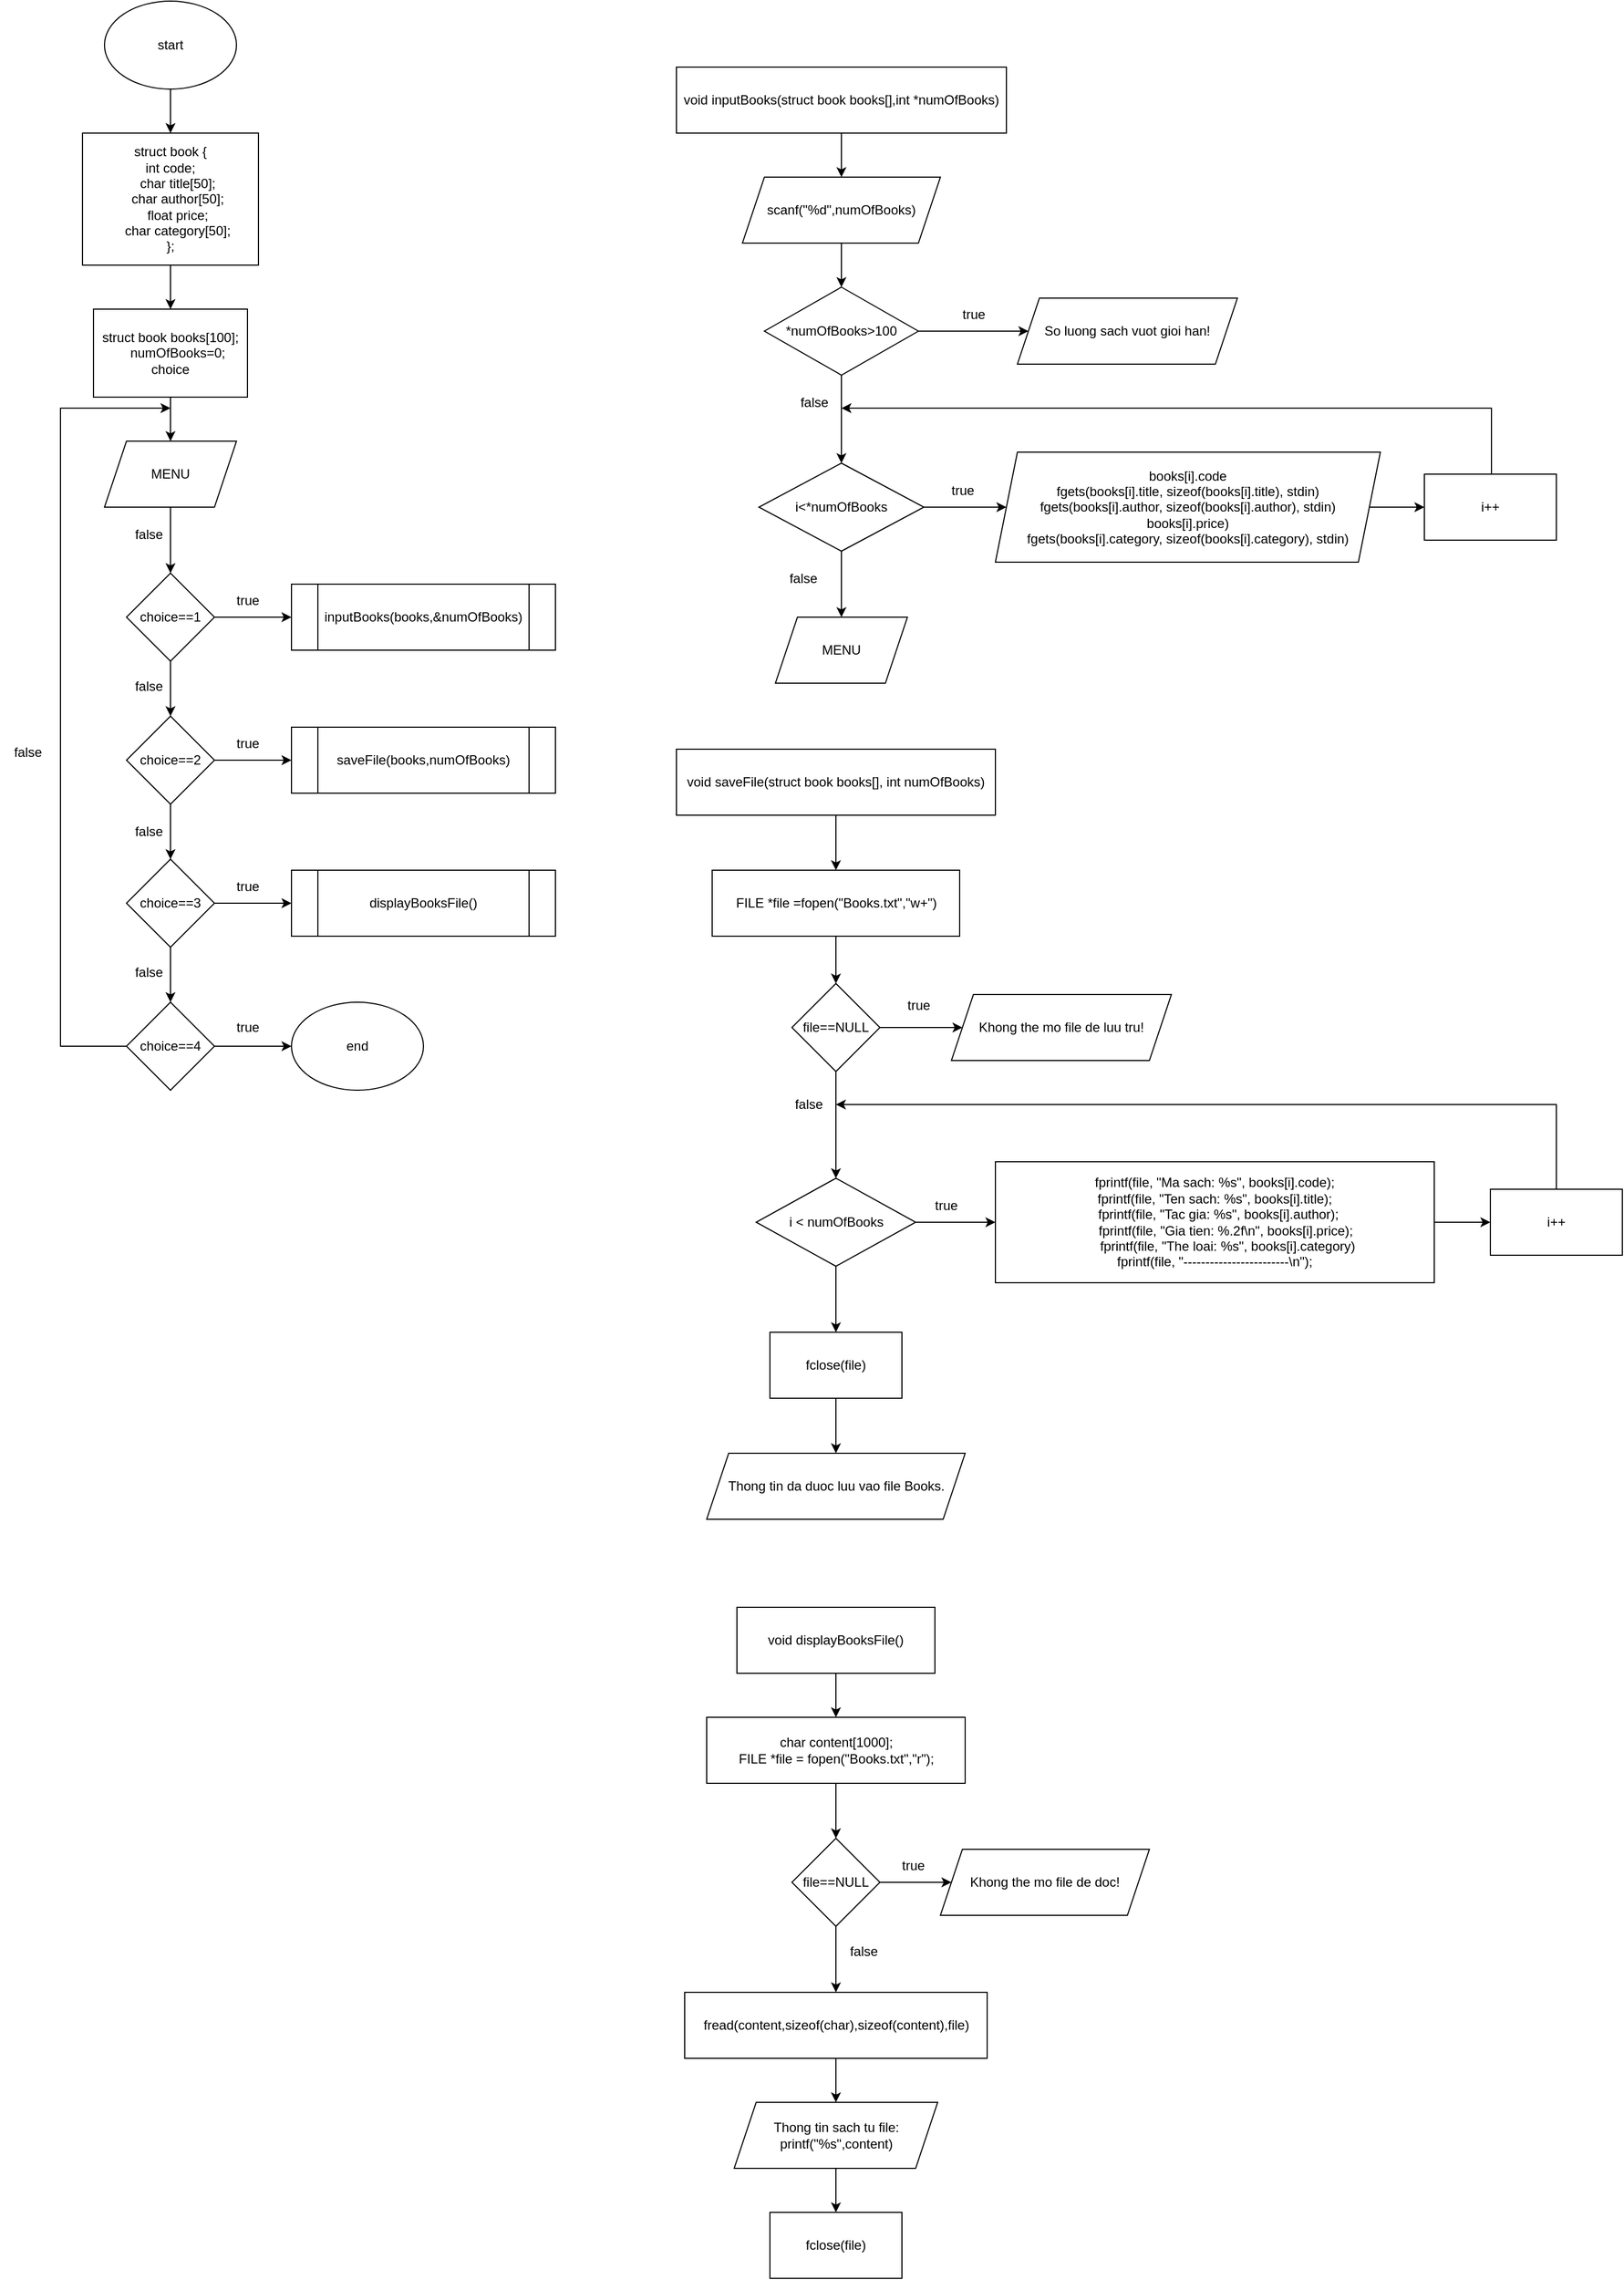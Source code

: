 <mxfile version="22.1.5" type="device">
  <diagram id="C5RBs43oDa-KdzZeNtuy" name="Page-1">
    <mxGraphModel dx="933" dy="398" grid="1" gridSize="10" guides="1" tooltips="1" connect="1" arrows="1" fold="1" page="1" pageScale="1" pageWidth="827" pageHeight="1169" math="0" shadow="0">
      <root>
        <mxCell id="WIyWlLk6GJQsqaUBKTNV-0" />
        <mxCell id="WIyWlLk6GJQsqaUBKTNV-1" parent="WIyWlLk6GJQsqaUBKTNV-0" />
        <mxCell id="Fk6wbNM34HIAYSVCCVMZ-2" value="" style="edgeStyle=orthogonalEdgeStyle;rounded=0;orthogonalLoop=1;jettySize=auto;html=1;" edge="1" parent="WIyWlLk6GJQsqaUBKTNV-1" source="Fk6wbNM34HIAYSVCCVMZ-0" target="Fk6wbNM34HIAYSVCCVMZ-1">
          <mxGeometry relative="1" as="geometry" />
        </mxCell>
        <mxCell id="Fk6wbNM34HIAYSVCCVMZ-0" value="start" style="ellipse;whiteSpace=wrap;html=1;" vertex="1" parent="WIyWlLk6GJQsqaUBKTNV-1">
          <mxGeometry x="320" y="40" width="120" height="80" as="geometry" />
        </mxCell>
        <mxCell id="Fk6wbNM34HIAYSVCCVMZ-4" value="" style="edgeStyle=orthogonalEdgeStyle;rounded=0;orthogonalLoop=1;jettySize=auto;html=1;" edge="1" parent="WIyWlLk6GJQsqaUBKTNV-1" source="Fk6wbNM34HIAYSVCCVMZ-1" target="Fk6wbNM34HIAYSVCCVMZ-3">
          <mxGeometry relative="1" as="geometry" />
        </mxCell>
        <mxCell id="Fk6wbNM34HIAYSVCCVMZ-1" value="&lt;div&gt;struct book {&lt;/div&gt;&lt;div&gt;int code;&lt;span style=&quot;&quot;&gt;&lt;/span&gt;&lt;/div&gt;&lt;div&gt;&lt;span style=&quot;&quot;&gt;&lt;span style=&quot;&quot;&gt;&lt;span style=&quot;white-space: pre;&quot;&gt;&amp;nbsp;&amp;nbsp;&amp;nbsp;&amp;nbsp;&lt;/span&gt;&lt;/span&gt;char title[50];&lt;/span&gt;&lt;/div&gt;&lt;div&gt;&lt;span style=&quot;&quot;&gt;&lt;span style=&quot;&quot;&gt;&lt;span style=&quot;white-space: pre;&quot;&gt;&amp;nbsp;&amp;nbsp;&amp;nbsp;&amp;nbsp;&lt;/span&gt;&lt;/span&gt;char author[50];&lt;/span&gt;&lt;/div&gt;&lt;div&gt;&lt;span style=&quot;&quot;&gt;&lt;span style=&quot;&quot;&gt;&lt;span style=&quot;white-space: pre;&quot;&gt;&amp;nbsp;&amp;nbsp;&amp;nbsp;&amp;nbsp;&lt;/span&gt;&lt;/span&gt;float price;&lt;/span&gt;&lt;/div&gt;&lt;div&gt;&lt;span style=&quot;&quot;&gt;&lt;span style=&quot;&quot;&gt;&lt;span style=&quot;white-space: pre;&quot;&gt;&amp;nbsp;&amp;nbsp;&amp;nbsp;&amp;nbsp;&lt;/span&gt;&lt;/span&gt;char category[50];&lt;/span&gt;&lt;/div&gt;&lt;div&gt;};&lt;/div&gt;" style="rounded=0;whiteSpace=wrap;html=1;" vertex="1" parent="WIyWlLk6GJQsqaUBKTNV-1">
          <mxGeometry x="300" y="160" width="160" height="120" as="geometry" />
        </mxCell>
        <mxCell id="Fk6wbNM34HIAYSVCCVMZ-6" value="" style="edgeStyle=orthogonalEdgeStyle;rounded=0;orthogonalLoop=1;jettySize=auto;html=1;" edge="1" parent="WIyWlLk6GJQsqaUBKTNV-1" source="Fk6wbNM34HIAYSVCCVMZ-3" target="Fk6wbNM34HIAYSVCCVMZ-5">
          <mxGeometry relative="1" as="geometry" />
        </mxCell>
        <mxCell id="Fk6wbNM34HIAYSVCCVMZ-3" value="struct book books[100];&lt;br&gt;&amp;nbsp; &amp;nbsp; numOfBooks=0;&lt;br&gt;choice" style="rounded=0;whiteSpace=wrap;html=1;" vertex="1" parent="WIyWlLk6GJQsqaUBKTNV-1">
          <mxGeometry x="310" y="320" width="140" height="80" as="geometry" />
        </mxCell>
        <mxCell id="Fk6wbNM34HIAYSVCCVMZ-8" value="" style="edgeStyle=orthogonalEdgeStyle;rounded=0;orthogonalLoop=1;jettySize=auto;html=1;" edge="1" parent="WIyWlLk6GJQsqaUBKTNV-1" source="Fk6wbNM34HIAYSVCCVMZ-5" target="Fk6wbNM34HIAYSVCCVMZ-7">
          <mxGeometry relative="1" as="geometry" />
        </mxCell>
        <mxCell id="Fk6wbNM34HIAYSVCCVMZ-5" value="MENU" style="shape=parallelogram;perimeter=parallelogramPerimeter;whiteSpace=wrap;html=1;fixedSize=1;" vertex="1" parent="WIyWlLk6GJQsqaUBKTNV-1">
          <mxGeometry x="320" y="440" width="120" height="60" as="geometry" />
        </mxCell>
        <mxCell id="Fk6wbNM34HIAYSVCCVMZ-10" value="" style="edgeStyle=orthogonalEdgeStyle;rounded=0;orthogonalLoop=1;jettySize=auto;html=1;" edge="1" parent="WIyWlLk6GJQsqaUBKTNV-1" source="Fk6wbNM34HIAYSVCCVMZ-7" target="Fk6wbNM34HIAYSVCCVMZ-9">
          <mxGeometry relative="1" as="geometry" />
        </mxCell>
        <mxCell id="Fk6wbNM34HIAYSVCCVMZ-13" value="" style="edgeStyle=orthogonalEdgeStyle;rounded=0;orthogonalLoop=1;jettySize=auto;html=1;" edge="1" parent="WIyWlLk6GJQsqaUBKTNV-1" source="Fk6wbNM34HIAYSVCCVMZ-7" target="Fk6wbNM34HIAYSVCCVMZ-12">
          <mxGeometry relative="1" as="geometry" />
        </mxCell>
        <mxCell id="Fk6wbNM34HIAYSVCCVMZ-7" value="choice==1" style="rhombus;whiteSpace=wrap;html=1;" vertex="1" parent="WIyWlLk6GJQsqaUBKTNV-1">
          <mxGeometry x="340" y="560" width="80" height="80" as="geometry" />
        </mxCell>
        <mxCell id="Fk6wbNM34HIAYSVCCVMZ-9" value="inputBooks(books,&amp;amp;numOfBooks)" style="shape=process;whiteSpace=wrap;html=1;backgroundOutline=1;" vertex="1" parent="WIyWlLk6GJQsqaUBKTNV-1">
          <mxGeometry x="490" y="570" width="240" height="60" as="geometry" />
        </mxCell>
        <mxCell id="Fk6wbNM34HIAYSVCCVMZ-11" value="true" style="text;html=1;align=center;verticalAlign=middle;resizable=0;points=[];autosize=1;strokeColor=none;fillColor=none;" vertex="1" parent="WIyWlLk6GJQsqaUBKTNV-1">
          <mxGeometry x="430" y="570" width="40" height="30" as="geometry" />
        </mxCell>
        <mxCell id="Fk6wbNM34HIAYSVCCVMZ-15" value="" style="edgeStyle=orthogonalEdgeStyle;rounded=0;orthogonalLoop=1;jettySize=auto;html=1;" edge="1" parent="WIyWlLk6GJQsqaUBKTNV-1" source="Fk6wbNM34HIAYSVCCVMZ-12" target="Fk6wbNM34HIAYSVCCVMZ-14">
          <mxGeometry relative="1" as="geometry" />
        </mxCell>
        <mxCell id="Fk6wbNM34HIAYSVCCVMZ-18" value="" style="edgeStyle=orthogonalEdgeStyle;rounded=0;orthogonalLoop=1;jettySize=auto;html=1;" edge="1" parent="WIyWlLk6GJQsqaUBKTNV-1" source="Fk6wbNM34HIAYSVCCVMZ-12" target="Fk6wbNM34HIAYSVCCVMZ-17">
          <mxGeometry relative="1" as="geometry" />
        </mxCell>
        <mxCell id="Fk6wbNM34HIAYSVCCVMZ-12" value="choice==2" style="rhombus;whiteSpace=wrap;html=1;" vertex="1" parent="WIyWlLk6GJQsqaUBKTNV-1">
          <mxGeometry x="340" y="690" width="80" height="80" as="geometry" />
        </mxCell>
        <mxCell id="Fk6wbNM34HIAYSVCCVMZ-14" value="saveFile(books,numOfBooks)" style="shape=process;whiteSpace=wrap;html=1;backgroundOutline=1;" vertex="1" parent="WIyWlLk6GJQsqaUBKTNV-1">
          <mxGeometry x="490" y="700" width="240" height="60" as="geometry" />
        </mxCell>
        <mxCell id="Fk6wbNM34HIAYSVCCVMZ-16" value="true" style="text;html=1;align=center;verticalAlign=middle;resizable=0;points=[];autosize=1;strokeColor=none;fillColor=none;" vertex="1" parent="WIyWlLk6GJQsqaUBKTNV-1">
          <mxGeometry x="430" y="700" width="40" height="30" as="geometry" />
        </mxCell>
        <mxCell id="Fk6wbNM34HIAYSVCCVMZ-20" value="" style="edgeStyle=orthogonalEdgeStyle;rounded=0;orthogonalLoop=1;jettySize=auto;html=1;" edge="1" parent="WIyWlLk6GJQsqaUBKTNV-1" source="Fk6wbNM34HIAYSVCCVMZ-17" target="Fk6wbNM34HIAYSVCCVMZ-19">
          <mxGeometry relative="1" as="geometry" />
        </mxCell>
        <mxCell id="Fk6wbNM34HIAYSVCCVMZ-23" value="" style="edgeStyle=orthogonalEdgeStyle;rounded=0;orthogonalLoop=1;jettySize=auto;html=1;" edge="1" parent="WIyWlLk6GJQsqaUBKTNV-1" source="Fk6wbNM34HIAYSVCCVMZ-17" target="Fk6wbNM34HIAYSVCCVMZ-22">
          <mxGeometry relative="1" as="geometry" />
        </mxCell>
        <mxCell id="Fk6wbNM34HIAYSVCCVMZ-17" value="choice==3" style="rhombus;whiteSpace=wrap;html=1;" vertex="1" parent="WIyWlLk6GJQsqaUBKTNV-1">
          <mxGeometry x="340" y="820" width="80" height="80" as="geometry" />
        </mxCell>
        <mxCell id="Fk6wbNM34HIAYSVCCVMZ-19" value="displayBooksFile()" style="shape=process;whiteSpace=wrap;html=1;backgroundOutline=1;" vertex="1" parent="WIyWlLk6GJQsqaUBKTNV-1">
          <mxGeometry x="490" y="830" width="240" height="60" as="geometry" />
        </mxCell>
        <mxCell id="Fk6wbNM34HIAYSVCCVMZ-21" value="true" style="text;html=1;align=center;verticalAlign=middle;resizable=0;points=[];autosize=1;strokeColor=none;fillColor=none;" vertex="1" parent="WIyWlLk6GJQsqaUBKTNV-1">
          <mxGeometry x="430" y="830" width="40" height="30" as="geometry" />
        </mxCell>
        <mxCell id="Fk6wbNM34HIAYSVCCVMZ-25" value="" style="edgeStyle=orthogonalEdgeStyle;rounded=0;orthogonalLoop=1;jettySize=auto;html=1;" edge="1" parent="WIyWlLk6GJQsqaUBKTNV-1" source="Fk6wbNM34HIAYSVCCVMZ-22" target="Fk6wbNM34HIAYSVCCVMZ-24">
          <mxGeometry relative="1" as="geometry" />
        </mxCell>
        <mxCell id="Fk6wbNM34HIAYSVCCVMZ-27" style="edgeStyle=orthogonalEdgeStyle;rounded=0;orthogonalLoop=1;jettySize=auto;html=1;" edge="1" parent="WIyWlLk6GJQsqaUBKTNV-1" source="Fk6wbNM34HIAYSVCCVMZ-22">
          <mxGeometry relative="1" as="geometry">
            <mxPoint x="380" y="410" as="targetPoint" />
            <Array as="points">
              <mxPoint x="280" y="990" />
            </Array>
          </mxGeometry>
        </mxCell>
        <mxCell id="Fk6wbNM34HIAYSVCCVMZ-22" value="choice==4" style="rhombus;whiteSpace=wrap;html=1;" vertex="1" parent="WIyWlLk6GJQsqaUBKTNV-1">
          <mxGeometry x="340" y="950" width="80" height="80" as="geometry" />
        </mxCell>
        <mxCell id="Fk6wbNM34HIAYSVCCVMZ-24" value="end" style="ellipse;whiteSpace=wrap;html=1;" vertex="1" parent="WIyWlLk6GJQsqaUBKTNV-1">
          <mxGeometry x="490" y="950" width="120" height="80" as="geometry" />
        </mxCell>
        <mxCell id="Fk6wbNM34HIAYSVCCVMZ-26" value="true" style="text;html=1;align=center;verticalAlign=middle;resizable=0;points=[];autosize=1;strokeColor=none;fillColor=none;" vertex="1" parent="WIyWlLk6GJQsqaUBKTNV-1">
          <mxGeometry x="430" y="958" width="40" height="30" as="geometry" />
        </mxCell>
        <mxCell id="Fk6wbNM34HIAYSVCCVMZ-28" value="false" style="text;html=1;align=center;verticalAlign=middle;resizable=0;points=[];autosize=1;strokeColor=none;fillColor=none;" vertex="1" parent="WIyWlLk6GJQsqaUBKTNV-1">
          <mxGeometry x="335" y="510" width="50" height="30" as="geometry" />
        </mxCell>
        <mxCell id="Fk6wbNM34HIAYSVCCVMZ-29" value="false" style="text;html=1;align=center;verticalAlign=middle;resizable=0;points=[];autosize=1;strokeColor=none;fillColor=none;" vertex="1" parent="WIyWlLk6GJQsqaUBKTNV-1">
          <mxGeometry x="335" y="648" width="50" height="30" as="geometry" />
        </mxCell>
        <mxCell id="Fk6wbNM34HIAYSVCCVMZ-30" value="false" style="text;html=1;align=center;verticalAlign=middle;resizable=0;points=[];autosize=1;strokeColor=none;fillColor=none;" vertex="1" parent="WIyWlLk6GJQsqaUBKTNV-1">
          <mxGeometry x="335" y="780" width="50" height="30" as="geometry" />
        </mxCell>
        <mxCell id="Fk6wbNM34HIAYSVCCVMZ-31" value="false" style="text;html=1;align=center;verticalAlign=middle;resizable=0;points=[];autosize=1;strokeColor=none;fillColor=none;" vertex="1" parent="WIyWlLk6GJQsqaUBKTNV-1">
          <mxGeometry x="335" y="908" width="50" height="30" as="geometry" />
        </mxCell>
        <mxCell id="Fk6wbNM34HIAYSVCCVMZ-32" value="false" style="text;html=1;align=center;verticalAlign=middle;resizable=0;points=[];autosize=1;strokeColor=none;fillColor=none;" vertex="1" parent="WIyWlLk6GJQsqaUBKTNV-1">
          <mxGeometry x="225" y="708" width="50" height="30" as="geometry" />
        </mxCell>
        <mxCell id="Fk6wbNM34HIAYSVCCVMZ-35" value="" style="edgeStyle=orthogonalEdgeStyle;rounded=0;orthogonalLoop=1;jettySize=auto;html=1;" edge="1" parent="WIyWlLk6GJQsqaUBKTNV-1" source="Fk6wbNM34HIAYSVCCVMZ-33" target="Fk6wbNM34HIAYSVCCVMZ-34">
          <mxGeometry relative="1" as="geometry" />
        </mxCell>
        <mxCell id="Fk6wbNM34HIAYSVCCVMZ-33" value="void inputBooks(struct book books[],int *numOfBooks)" style="rounded=0;whiteSpace=wrap;html=1;" vertex="1" parent="WIyWlLk6GJQsqaUBKTNV-1">
          <mxGeometry x="840" y="100" width="300" height="60" as="geometry" />
        </mxCell>
        <mxCell id="Fk6wbNM34HIAYSVCCVMZ-37" value="" style="edgeStyle=orthogonalEdgeStyle;rounded=0;orthogonalLoop=1;jettySize=auto;html=1;" edge="1" parent="WIyWlLk6GJQsqaUBKTNV-1" source="Fk6wbNM34HIAYSVCCVMZ-34" target="Fk6wbNM34HIAYSVCCVMZ-36">
          <mxGeometry relative="1" as="geometry" />
        </mxCell>
        <mxCell id="Fk6wbNM34HIAYSVCCVMZ-34" value="scanf(&quot;%d&quot;,numOfBooks)" style="shape=parallelogram;perimeter=parallelogramPerimeter;whiteSpace=wrap;html=1;fixedSize=1;" vertex="1" parent="WIyWlLk6GJQsqaUBKTNV-1">
          <mxGeometry x="900" y="200" width="180" height="60" as="geometry" />
        </mxCell>
        <mxCell id="Fk6wbNM34HIAYSVCCVMZ-39" value="" style="edgeStyle=orthogonalEdgeStyle;rounded=0;orthogonalLoop=1;jettySize=auto;html=1;" edge="1" parent="WIyWlLk6GJQsqaUBKTNV-1" source="Fk6wbNM34HIAYSVCCVMZ-36" target="Fk6wbNM34HIAYSVCCVMZ-38">
          <mxGeometry relative="1" as="geometry" />
        </mxCell>
        <mxCell id="Fk6wbNM34HIAYSVCCVMZ-42" value="" style="edgeStyle=orthogonalEdgeStyle;rounded=0;orthogonalLoop=1;jettySize=auto;html=1;" edge="1" parent="WIyWlLk6GJQsqaUBKTNV-1" source="Fk6wbNM34HIAYSVCCVMZ-36" target="Fk6wbNM34HIAYSVCCVMZ-41">
          <mxGeometry relative="1" as="geometry" />
        </mxCell>
        <mxCell id="Fk6wbNM34HIAYSVCCVMZ-36" value="*numOfBooks&amp;gt;100" style="rhombus;whiteSpace=wrap;html=1;" vertex="1" parent="WIyWlLk6GJQsqaUBKTNV-1">
          <mxGeometry x="920" y="300" width="140" height="80" as="geometry" />
        </mxCell>
        <mxCell id="Fk6wbNM34HIAYSVCCVMZ-38" value="So luong sach vuot gioi han!" style="shape=parallelogram;perimeter=parallelogramPerimeter;whiteSpace=wrap;html=1;fixedSize=1;" vertex="1" parent="WIyWlLk6GJQsqaUBKTNV-1">
          <mxGeometry x="1150" y="310" width="200" height="60" as="geometry" />
        </mxCell>
        <mxCell id="Fk6wbNM34HIAYSVCCVMZ-40" value="true" style="text;html=1;align=center;verticalAlign=middle;resizable=0;points=[];autosize=1;strokeColor=none;fillColor=none;" vertex="1" parent="WIyWlLk6GJQsqaUBKTNV-1">
          <mxGeometry x="1090" y="310" width="40" height="30" as="geometry" />
        </mxCell>
        <mxCell id="Fk6wbNM34HIAYSVCCVMZ-45" value="" style="edgeStyle=orthogonalEdgeStyle;rounded=0;orthogonalLoop=1;jettySize=auto;html=1;" edge="1" parent="WIyWlLk6GJQsqaUBKTNV-1" source="Fk6wbNM34HIAYSVCCVMZ-41" target="Fk6wbNM34HIAYSVCCVMZ-44">
          <mxGeometry relative="1" as="geometry" />
        </mxCell>
        <mxCell id="Fk6wbNM34HIAYSVCCVMZ-52" value="" style="edgeStyle=orthogonalEdgeStyle;rounded=0;orthogonalLoop=1;jettySize=auto;html=1;" edge="1" parent="WIyWlLk6GJQsqaUBKTNV-1" source="Fk6wbNM34HIAYSVCCVMZ-41" target="Fk6wbNM34HIAYSVCCVMZ-51">
          <mxGeometry relative="1" as="geometry" />
        </mxCell>
        <mxCell id="Fk6wbNM34HIAYSVCCVMZ-41" value="i&amp;lt;*numOfBooks" style="rhombus;whiteSpace=wrap;html=1;" vertex="1" parent="WIyWlLk6GJQsqaUBKTNV-1">
          <mxGeometry x="915" y="460" width="150" height="80" as="geometry" />
        </mxCell>
        <mxCell id="Fk6wbNM34HIAYSVCCVMZ-43" value="false" style="text;html=1;align=center;verticalAlign=middle;resizable=0;points=[];autosize=1;strokeColor=none;fillColor=none;" vertex="1" parent="WIyWlLk6GJQsqaUBKTNV-1">
          <mxGeometry x="940" y="390" width="50" height="30" as="geometry" />
        </mxCell>
        <mxCell id="Fk6wbNM34HIAYSVCCVMZ-48" value="" style="edgeStyle=orthogonalEdgeStyle;rounded=0;orthogonalLoop=1;jettySize=auto;html=1;" edge="1" parent="WIyWlLk6GJQsqaUBKTNV-1" source="Fk6wbNM34HIAYSVCCVMZ-44" target="Fk6wbNM34HIAYSVCCVMZ-47">
          <mxGeometry relative="1" as="geometry" />
        </mxCell>
        <mxCell id="Fk6wbNM34HIAYSVCCVMZ-44" value="books[i].code&lt;br&gt;fgets(books[i].title, sizeof(books[i].title), stdin)&lt;br&gt;fgets(books[i].author, sizeof(books[i].author), stdin)&lt;br&gt;books[i].price)&lt;br&gt;fgets(books[i].category, sizeof(books[i].category), stdin)" style="shape=parallelogram;perimeter=parallelogramPerimeter;whiteSpace=wrap;html=1;fixedSize=1;" vertex="1" parent="WIyWlLk6GJQsqaUBKTNV-1">
          <mxGeometry x="1130" y="450" width="350" height="100" as="geometry" />
        </mxCell>
        <mxCell id="Fk6wbNM34HIAYSVCCVMZ-46" value="true" style="text;html=1;align=center;verticalAlign=middle;resizable=0;points=[];autosize=1;strokeColor=none;fillColor=none;" vertex="1" parent="WIyWlLk6GJQsqaUBKTNV-1">
          <mxGeometry x="1080" y="470" width="40" height="30" as="geometry" />
        </mxCell>
        <mxCell id="Fk6wbNM34HIAYSVCCVMZ-50" style="edgeStyle=orthogonalEdgeStyle;rounded=0;orthogonalLoop=1;jettySize=auto;html=1;entryX=1;entryY=0.667;entryDx=0;entryDy=0;entryPerimeter=0;" edge="1" parent="WIyWlLk6GJQsqaUBKTNV-1" source="Fk6wbNM34HIAYSVCCVMZ-47" target="Fk6wbNM34HIAYSVCCVMZ-43">
          <mxGeometry relative="1" as="geometry">
            <mxPoint x="1580" y="410" as="targetPoint" />
            <Array as="points">
              <mxPoint x="1581" y="410" />
            </Array>
          </mxGeometry>
        </mxCell>
        <mxCell id="Fk6wbNM34HIAYSVCCVMZ-47" value="i++" style="rounded=0;whiteSpace=wrap;html=1;" vertex="1" parent="WIyWlLk6GJQsqaUBKTNV-1">
          <mxGeometry x="1520" y="470" width="120" height="60" as="geometry" />
        </mxCell>
        <mxCell id="Fk6wbNM34HIAYSVCCVMZ-51" value="MENU" style="shape=parallelogram;perimeter=parallelogramPerimeter;whiteSpace=wrap;html=1;fixedSize=1;" vertex="1" parent="WIyWlLk6GJQsqaUBKTNV-1">
          <mxGeometry x="930" y="600" width="120" height="60" as="geometry" />
        </mxCell>
        <mxCell id="Fk6wbNM34HIAYSVCCVMZ-55" value="" style="edgeStyle=orthogonalEdgeStyle;rounded=0;orthogonalLoop=1;jettySize=auto;html=1;" edge="1" parent="WIyWlLk6GJQsqaUBKTNV-1" source="Fk6wbNM34HIAYSVCCVMZ-53" target="Fk6wbNM34HIAYSVCCVMZ-54">
          <mxGeometry relative="1" as="geometry" />
        </mxCell>
        <mxCell id="Fk6wbNM34HIAYSVCCVMZ-53" value="void saveFile(struct book books[], int numOfBooks)" style="rounded=0;whiteSpace=wrap;html=1;" vertex="1" parent="WIyWlLk6GJQsqaUBKTNV-1">
          <mxGeometry x="840" y="720" width="290" height="60" as="geometry" />
        </mxCell>
        <mxCell id="Fk6wbNM34HIAYSVCCVMZ-57" value="" style="edgeStyle=orthogonalEdgeStyle;rounded=0;orthogonalLoop=1;jettySize=auto;html=1;" edge="1" parent="WIyWlLk6GJQsqaUBKTNV-1" source="Fk6wbNM34HIAYSVCCVMZ-54" target="Fk6wbNM34HIAYSVCCVMZ-56">
          <mxGeometry relative="1" as="geometry" />
        </mxCell>
        <mxCell id="Fk6wbNM34HIAYSVCCVMZ-54" value="FILE *file =fopen(&quot;Books.txt&quot;,&quot;w+&quot;)" style="rounded=0;whiteSpace=wrap;html=1;" vertex="1" parent="WIyWlLk6GJQsqaUBKTNV-1">
          <mxGeometry x="872.5" y="830" width="225" height="60" as="geometry" />
        </mxCell>
        <mxCell id="Fk6wbNM34HIAYSVCCVMZ-59" value="" style="edgeStyle=orthogonalEdgeStyle;rounded=0;orthogonalLoop=1;jettySize=auto;html=1;" edge="1" parent="WIyWlLk6GJQsqaUBKTNV-1" source="Fk6wbNM34HIAYSVCCVMZ-56" target="Fk6wbNM34HIAYSVCCVMZ-58">
          <mxGeometry relative="1" as="geometry" />
        </mxCell>
        <mxCell id="Fk6wbNM34HIAYSVCCVMZ-62" value="" style="edgeStyle=orthogonalEdgeStyle;rounded=0;orthogonalLoop=1;jettySize=auto;html=1;" edge="1" parent="WIyWlLk6GJQsqaUBKTNV-1" source="Fk6wbNM34HIAYSVCCVMZ-56" target="Fk6wbNM34HIAYSVCCVMZ-61">
          <mxGeometry relative="1" as="geometry" />
        </mxCell>
        <mxCell id="Fk6wbNM34HIAYSVCCVMZ-56" value="file==NULL" style="rhombus;whiteSpace=wrap;html=1;" vertex="1" parent="WIyWlLk6GJQsqaUBKTNV-1">
          <mxGeometry x="945" y="933" width="80" height="80" as="geometry" />
        </mxCell>
        <mxCell id="Fk6wbNM34HIAYSVCCVMZ-58" value="Khong the mo file de luu tru!" style="shape=parallelogram;perimeter=parallelogramPerimeter;whiteSpace=wrap;html=1;fixedSize=1;" vertex="1" parent="WIyWlLk6GJQsqaUBKTNV-1">
          <mxGeometry x="1090" y="943" width="200" height="60" as="geometry" />
        </mxCell>
        <mxCell id="Fk6wbNM34HIAYSVCCVMZ-60" value="true" style="text;html=1;align=center;verticalAlign=middle;resizable=0;points=[];autosize=1;strokeColor=none;fillColor=none;" vertex="1" parent="WIyWlLk6GJQsqaUBKTNV-1">
          <mxGeometry x="1040" y="938" width="40" height="30" as="geometry" />
        </mxCell>
        <mxCell id="Fk6wbNM34HIAYSVCCVMZ-65" value="" style="edgeStyle=orthogonalEdgeStyle;rounded=0;orthogonalLoop=1;jettySize=auto;html=1;" edge="1" parent="WIyWlLk6GJQsqaUBKTNV-1" source="Fk6wbNM34HIAYSVCCVMZ-61" target="Fk6wbNM34HIAYSVCCVMZ-64">
          <mxGeometry relative="1" as="geometry" />
        </mxCell>
        <mxCell id="Fk6wbNM34HIAYSVCCVMZ-71" value="" style="edgeStyle=orthogonalEdgeStyle;rounded=0;orthogonalLoop=1;jettySize=auto;html=1;" edge="1" parent="WIyWlLk6GJQsqaUBKTNV-1" source="Fk6wbNM34HIAYSVCCVMZ-61" target="Fk6wbNM34HIAYSVCCVMZ-70">
          <mxGeometry relative="1" as="geometry" />
        </mxCell>
        <mxCell id="Fk6wbNM34HIAYSVCCVMZ-61" value="i &amp;lt; numOfBooks" style="rhombus;whiteSpace=wrap;html=1;" vertex="1" parent="WIyWlLk6GJQsqaUBKTNV-1">
          <mxGeometry x="912.5" y="1110" width="145" height="80" as="geometry" />
        </mxCell>
        <mxCell id="Fk6wbNM34HIAYSVCCVMZ-63" value="false" style="text;html=1;align=center;verticalAlign=middle;resizable=0;points=[];autosize=1;strokeColor=none;fillColor=none;" vertex="1" parent="WIyWlLk6GJQsqaUBKTNV-1">
          <mxGeometry x="935" y="1028" width="50" height="30" as="geometry" />
        </mxCell>
        <mxCell id="Fk6wbNM34HIAYSVCCVMZ-68" value="" style="edgeStyle=orthogonalEdgeStyle;rounded=0;orthogonalLoop=1;jettySize=auto;html=1;" edge="1" parent="WIyWlLk6GJQsqaUBKTNV-1" source="Fk6wbNM34HIAYSVCCVMZ-64" target="Fk6wbNM34HIAYSVCCVMZ-67">
          <mxGeometry relative="1" as="geometry" />
        </mxCell>
        <mxCell id="Fk6wbNM34HIAYSVCCVMZ-64" value="&lt;div&gt;fprintf(file, &quot;Ma sach: %s&quot;, books[i].code);&lt;/div&gt;&lt;div&gt;&lt;span style=&quot;background-color: initial;&quot;&gt;fprintf(file, &quot;Ten sach: %s&quot;, books[i].title);&lt;/span&gt;&lt;/div&gt;&lt;div&gt;&amp;nbsp; fprintf(file, &quot;Tac gia: %s&quot;, books[i].author);&lt;/div&gt;&lt;div&gt;&amp;nbsp; &amp;nbsp; &amp;nbsp; fprintf(file, &quot;Gia tien: %.2f\n&quot;, books[i].price);&lt;/div&gt;&lt;div&gt;&amp;nbsp; &amp;nbsp; &amp;nbsp; &amp;nbsp;fprintf(file, &quot;The loai: %s&quot;, books[i].category)&lt;/div&gt;&lt;div&gt;&lt;span style=&quot;background-color: initial;&quot;&gt;fprintf(file, &quot;------------------------\n&quot;);&lt;/span&gt;&lt;/div&gt;" style="rounded=0;whiteSpace=wrap;html=1;" vertex="1" parent="WIyWlLk6GJQsqaUBKTNV-1">
          <mxGeometry x="1130" y="1095" width="399" height="110" as="geometry" />
        </mxCell>
        <mxCell id="Fk6wbNM34HIAYSVCCVMZ-66" value="true" style="text;html=1;align=center;verticalAlign=middle;resizable=0;points=[];autosize=1;strokeColor=none;fillColor=none;" vertex="1" parent="WIyWlLk6GJQsqaUBKTNV-1">
          <mxGeometry x="1065" y="1120" width="40" height="30" as="geometry" />
        </mxCell>
        <mxCell id="Fk6wbNM34HIAYSVCCVMZ-69" style="edgeStyle=orthogonalEdgeStyle;rounded=0;orthogonalLoop=1;jettySize=auto;html=1;" edge="1" parent="WIyWlLk6GJQsqaUBKTNV-1" source="Fk6wbNM34HIAYSVCCVMZ-67" target="Fk6wbNM34HIAYSVCCVMZ-63">
          <mxGeometry relative="1" as="geometry">
            <mxPoint x="1640.0" y="1050" as="targetPoint" />
            <Array as="points">
              <mxPoint x="1640" y="1043" />
            </Array>
          </mxGeometry>
        </mxCell>
        <mxCell id="Fk6wbNM34HIAYSVCCVMZ-67" value="i++" style="rounded=0;whiteSpace=wrap;html=1;" vertex="1" parent="WIyWlLk6GJQsqaUBKTNV-1">
          <mxGeometry x="1580" y="1120" width="120" height="60" as="geometry" />
        </mxCell>
        <mxCell id="Fk6wbNM34HIAYSVCCVMZ-73" value="" style="edgeStyle=orthogonalEdgeStyle;rounded=0;orthogonalLoop=1;jettySize=auto;html=1;" edge="1" parent="WIyWlLk6GJQsqaUBKTNV-1" source="Fk6wbNM34HIAYSVCCVMZ-70" target="Fk6wbNM34HIAYSVCCVMZ-72">
          <mxGeometry relative="1" as="geometry" />
        </mxCell>
        <mxCell id="Fk6wbNM34HIAYSVCCVMZ-70" value="fclose(file)" style="rounded=0;whiteSpace=wrap;html=1;" vertex="1" parent="WIyWlLk6GJQsqaUBKTNV-1">
          <mxGeometry x="925" y="1250" width="120" height="60" as="geometry" />
        </mxCell>
        <mxCell id="Fk6wbNM34HIAYSVCCVMZ-72" value="Thong tin da duoc luu vao file Books." style="shape=parallelogram;perimeter=parallelogramPerimeter;whiteSpace=wrap;html=1;fixedSize=1;" vertex="1" parent="WIyWlLk6GJQsqaUBKTNV-1">
          <mxGeometry x="867.5" y="1360" width="235" height="60" as="geometry" />
        </mxCell>
        <mxCell id="Fk6wbNM34HIAYSVCCVMZ-74" value="false" style="text;html=1;align=center;verticalAlign=middle;resizable=0;points=[];autosize=1;strokeColor=none;fillColor=none;" vertex="1" parent="WIyWlLk6GJQsqaUBKTNV-1">
          <mxGeometry x="930" y="550" width="50" height="30" as="geometry" />
        </mxCell>
        <mxCell id="Fk6wbNM34HIAYSVCCVMZ-77" value="" style="edgeStyle=orthogonalEdgeStyle;rounded=0;orthogonalLoop=1;jettySize=auto;html=1;" edge="1" parent="WIyWlLk6GJQsqaUBKTNV-1" source="Fk6wbNM34HIAYSVCCVMZ-75" target="Fk6wbNM34HIAYSVCCVMZ-76">
          <mxGeometry relative="1" as="geometry" />
        </mxCell>
        <mxCell id="Fk6wbNM34HIAYSVCCVMZ-75" value="void displayBooksFile()" style="rounded=0;whiteSpace=wrap;html=1;" vertex="1" parent="WIyWlLk6GJQsqaUBKTNV-1">
          <mxGeometry x="895" y="1500" width="180" height="60" as="geometry" />
        </mxCell>
        <mxCell id="Fk6wbNM34HIAYSVCCVMZ-79" value="" style="edgeStyle=orthogonalEdgeStyle;rounded=0;orthogonalLoop=1;jettySize=auto;html=1;" edge="1" parent="WIyWlLk6GJQsqaUBKTNV-1" source="Fk6wbNM34HIAYSVCCVMZ-76" target="Fk6wbNM34HIAYSVCCVMZ-78">
          <mxGeometry relative="1" as="geometry" />
        </mxCell>
        <mxCell id="Fk6wbNM34HIAYSVCCVMZ-76" value="&lt;div&gt;char content[1000];&lt;/div&gt;&lt;div&gt;FILE *file = fopen(&quot;Books.txt&quot;,&quot;r&quot;);&lt;span style=&quot;&quot;&gt;&lt;/span&gt;&lt;/div&gt;" style="rounded=0;whiteSpace=wrap;html=1;" vertex="1" parent="WIyWlLk6GJQsqaUBKTNV-1">
          <mxGeometry x="867.5" y="1600" width="235" height="60" as="geometry" />
        </mxCell>
        <mxCell id="Fk6wbNM34HIAYSVCCVMZ-81" value="" style="edgeStyle=orthogonalEdgeStyle;rounded=0;orthogonalLoop=1;jettySize=auto;html=1;" edge="1" parent="WIyWlLk6GJQsqaUBKTNV-1" source="Fk6wbNM34HIAYSVCCVMZ-78" target="Fk6wbNM34HIAYSVCCVMZ-80">
          <mxGeometry relative="1" as="geometry" />
        </mxCell>
        <mxCell id="Fk6wbNM34HIAYSVCCVMZ-84" value="" style="edgeStyle=orthogonalEdgeStyle;rounded=0;orthogonalLoop=1;jettySize=auto;html=1;" edge="1" parent="WIyWlLk6GJQsqaUBKTNV-1" source="Fk6wbNM34HIAYSVCCVMZ-78" target="Fk6wbNM34HIAYSVCCVMZ-83">
          <mxGeometry relative="1" as="geometry" />
        </mxCell>
        <mxCell id="Fk6wbNM34HIAYSVCCVMZ-78" value="file==NULL" style="rhombus;whiteSpace=wrap;html=1;" vertex="1" parent="WIyWlLk6GJQsqaUBKTNV-1">
          <mxGeometry x="945" y="1710" width="80" height="80" as="geometry" />
        </mxCell>
        <mxCell id="Fk6wbNM34HIAYSVCCVMZ-80" value="Khong the mo file de doc!" style="shape=parallelogram;perimeter=parallelogramPerimeter;whiteSpace=wrap;html=1;fixedSize=1;" vertex="1" parent="WIyWlLk6GJQsqaUBKTNV-1">
          <mxGeometry x="1080" y="1720" width="190" height="60" as="geometry" />
        </mxCell>
        <mxCell id="Fk6wbNM34HIAYSVCCVMZ-82" value="true" style="text;html=1;align=center;verticalAlign=middle;resizable=0;points=[];autosize=1;strokeColor=none;fillColor=none;" vertex="1" parent="WIyWlLk6GJQsqaUBKTNV-1">
          <mxGeometry x="1035" y="1720" width="40" height="30" as="geometry" />
        </mxCell>
        <mxCell id="Fk6wbNM34HIAYSVCCVMZ-87" value="" style="edgeStyle=orthogonalEdgeStyle;rounded=0;orthogonalLoop=1;jettySize=auto;html=1;" edge="1" parent="WIyWlLk6GJQsqaUBKTNV-1" source="Fk6wbNM34HIAYSVCCVMZ-83" target="Fk6wbNM34HIAYSVCCVMZ-86">
          <mxGeometry relative="1" as="geometry" />
        </mxCell>
        <mxCell id="Fk6wbNM34HIAYSVCCVMZ-83" value="fread(content,sizeof(char),sizeof(content),file)" style="rounded=0;whiteSpace=wrap;html=1;" vertex="1" parent="WIyWlLk6GJQsqaUBKTNV-1">
          <mxGeometry x="847.5" y="1850" width="275" height="60" as="geometry" />
        </mxCell>
        <mxCell id="Fk6wbNM34HIAYSVCCVMZ-85" value="false" style="text;html=1;align=center;verticalAlign=middle;resizable=0;points=[];autosize=1;strokeColor=none;fillColor=none;" vertex="1" parent="WIyWlLk6GJQsqaUBKTNV-1">
          <mxGeometry x="985" y="1798" width="50" height="30" as="geometry" />
        </mxCell>
        <mxCell id="Fk6wbNM34HIAYSVCCVMZ-89" value="" style="edgeStyle=orthogonalEdgeStyle;rounded=0;orthogonalLoop=1;jettySize=auto;html=1;" edge="1" parent="WIyWlLk6GJQsqaUBKTNV-1" source="Fk6wbNM34HIAYSVCCVMZ-86" target="Fk6wbNM34HIAYSVCCVMZ-88">
          <mxGeometry relative="1" as="geometry" />
        </mxCell>
        <mxCell id="Fk6wbNM34HIAYSVCCVMZ-86" value="Thong tin sach tu file:&lt;br&gt;printf(&quot;%s&quot;,content)" style="shape=parallelogram;perimeter=parallelogramPerimeter;whiteSpace=wrap;html=1;fixedSize=1;" vertex="1" parent="WIyWlLk6GJQsqaUBKTNV-1">
          <mxGeometry x="892.5" y="1950" width="185" height="60" as="geometry" />
        </mxCell>
        <mxCell id="Fk6wbNM34HIAYSVCCVMZ-88" value="fclose(file)" style="rounded=0;whiteSpace=wrap;html=1;" vertex="1" parent="WIyWlLk6GJQsqaUBKTNV-1">
          <mxGeometry x="925" y="2050" width="120" height="60" as="geometry" />
        </mxCell>
      </root>
    </mxGraphModel>
  </diagram>
</mxfile>
